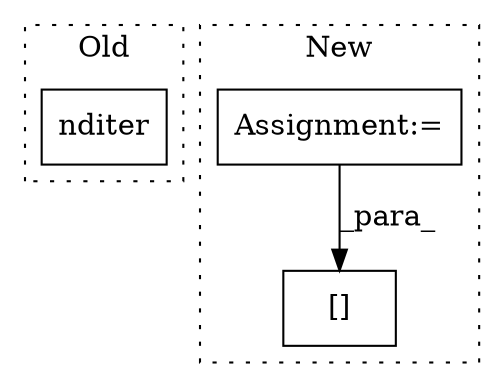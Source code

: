 digraph G {
subgraph cluster0 {
1 [label="nditer" a="32" s="4361,4421" l="7,1" shape="box"];
label = "Old";
style="dotted";
}
subgraph cluster1 {
2 [label="[]" a="2" s="5193,5201" l="5,1" shape="box"];
3 [label="Assignment:=" a="7" s="5057,5149" l="57,2" shape="box"];
label = "New";
style="dotted";
}
3 -> 2 [label="_para_"];
}